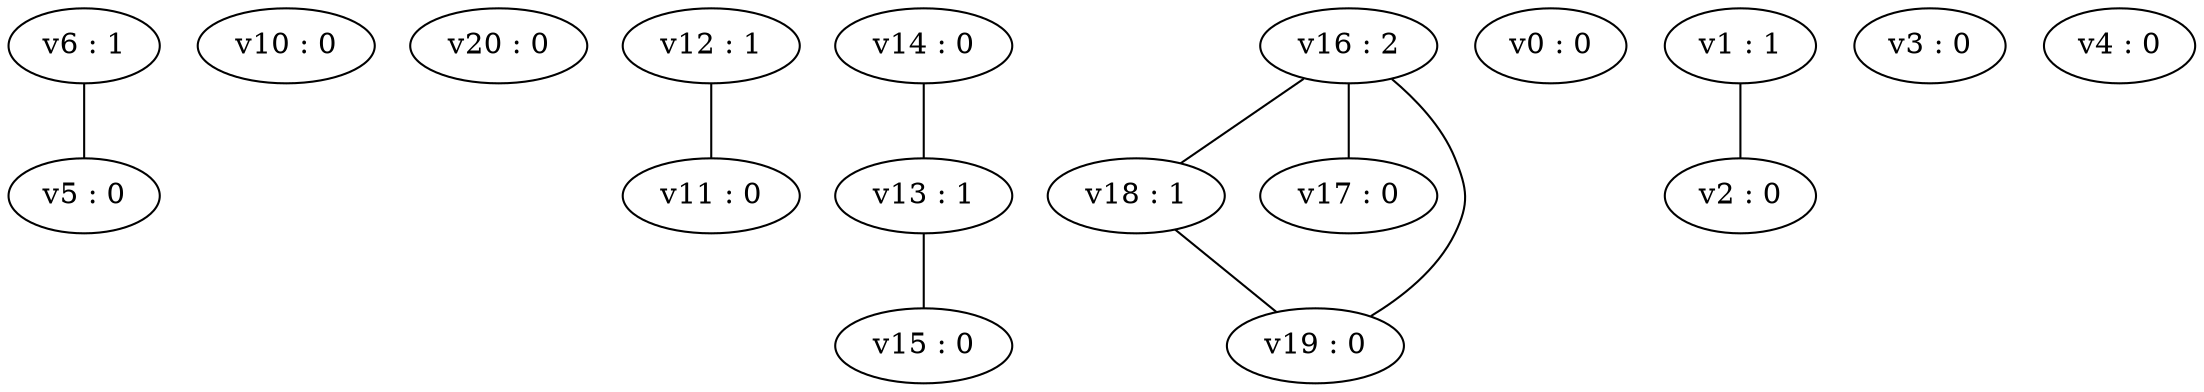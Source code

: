 strict graph G {
Node0[label="v6 : 1"]
Node1[label="v10 : 0"]
Node2[label="v20 : 0"]
Node3[label="v12 : 1"]
Node4[label="v11 : 0"]
Node5[label="v14 : 0"]
Node6[label="v13 : 1"]
Node7[label="v16 : 2"]
Node8[label="v0 : 0"]
Node9[label="v1 : 1"]
Node10[label="v15 : 0"]
Node11[label="v18 : 1"]
Node12[label="v2 : 0"]
Node13[label="v3 : 0"]
Node14[label="v17 : 0"]
Node15[label="v4 : 0"]
Node16[label="v5 : 0"]
Node17[label="v19 : 0"]
Node0-- {Node16};
Node1-- {};
Node2-- {};
Node3-- {Node4};
Node4-- {Node3};
Node5-- {Node6};
Node6-- {Node5, Node10};
Node7-- {Node11, Node14, Node17};
Node8-- {};
Node9-- {Node12};
Node10-- {Node6};
Node11-- {Node7, Node17};
Node12-- {Node9};
Node13-- {};
Node14-- {Node7};
Node15-- {};
Node16-- {Node0};
Node17-- {Node7, Node11};
}
